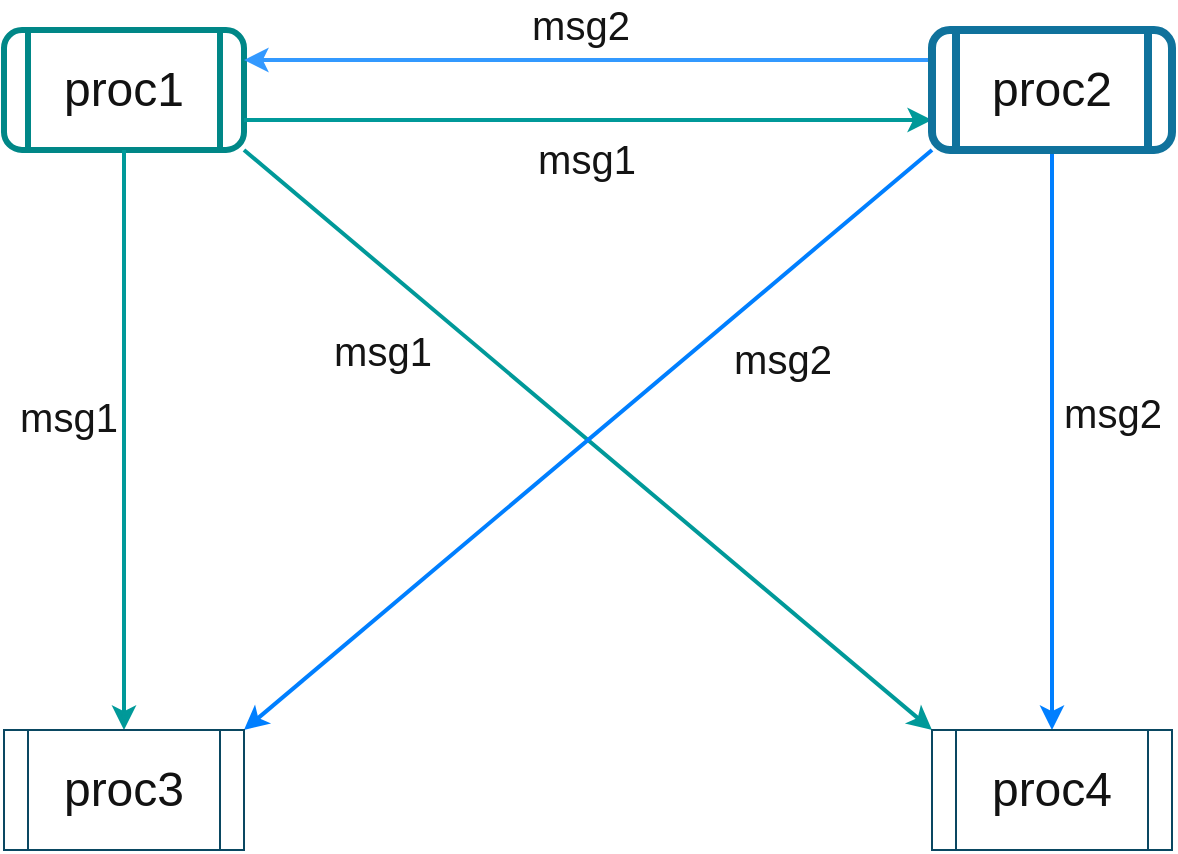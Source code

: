 <mxfile>
    <diagram id="beX-F4t_AgLPDQ07Una3" name="Doble bradcast">
        <mxGraphModel dx="986" dy="466" grid="0" gridSize="10" guides="1" tooltips="1" connect="1" arrows="1" fold="1" page="1" pageScale="1" pageWidth="800" pageHeight="800" background="#ffffff" math="0" shadow="0">
            <root>
                <mxCell id="0"/>
                <mxCell id="1" parent="0"/>
                <mxCell id="5" value="proc1" style="shape=process;whiteSpace=wrap;html=1;backgroundOutline=1;strokeColor=#008787;fillColor=none;fontColor=#121212;fontSize=24;rounded=1;shadow=0;glass=0;strokeWidth=3;" parent="1" vertex="1">
                    <mxGeometry x="123" y="161" width="120" height="60" as="geometry"/>
                </mxCell>
                <mxCell id="29" value="" style="endArrow=classic;html=1;strokeColor=#009999;strokeWidth=2;entryX=0;entryY=0.75;entryDx=0;entryDy=0;exitX=1;exitY=0.75;exitDx=0;exitDy=0;" parent="1" source="5" target="50" edge="1">
                    <mxGeometry relative="1" as="geometry">
                        <mxPoint x="258" y="195" as="sourcePoint"/>
                        <mxPoint x="587" y="206" as="targetPoint"/>
                    </mxGeometry>
                </mxCell>
                <mxCell id="30" value="msg1" style="edgeLabel;resizable=0;html=1;align=center;verticalAlign=middle;strokeColor=#0A4761;fillColor=none;labelBackgroundColor=none;fontColor=#141414;fontSize=20;" parent="29" connectable="0" vertex="1">
                    <mxGeometry relative="1" as="geometry">
                        <mxPoint x="-1" y="19" as="offset"/>
                    </mxGeometry>
                </mxCell>
                <mxCell id="39" value="" style="endArrow=classic;html=1;strokeColor=#3399FF;strokeWidth=2;entryX=1;entryY=0.25;entryDx=0;entryDy=0;exitX=0;exitY=0.25;exitDx=0;exitDy=0;" parent="1" source="50" target="5" edge="1">
                    <mxGeometry relative="1" as="geometry">
                        <mxPoint x="587" y="176" as="sourcePoint"/>
                        <mxPoint x="753.0" y="284" as="targetPoint"/>
                    </mxGeometry>
                </mxCell>
                <mxCell id="40" value="msg2" style="edgeLabel;resizable=0;html=1;align=center;verticalAlign=middle;strokeColor=#0A4761;fillColor=none;labelBackgroundColor=none;fontColor=#141414;fontSize=20;" parent="39" connectable="0" vertex="1">
                    <mxGeometry relative="1" as="geometry">
                        <mxPoint x="-4" y="-18" as="offset"/>
                    </mxGeometry>
                </mxCell>
                <mxCell id="41" value="" style="endArrow=classic;html=1;strokeColor=#009999;strokeWidth=2;exitX=0.5;exitY=1;exitDx=0;exitDy=0;entryX=0.5;entryY=0;entryDx=0;entryDy=0;" parent="1" source="5" target="52" edge="1">
                    <mxGeometry relative="1" as="geometry">
                        <mxPoint x="263" y="211" as="sourcePoint"/>
                        <mxPoint x="183" y="505" as="targetPoint"/>
                    </mxGeometry>
                </mxCell>
                <mxCell id="42" value="msg1" style="edgeLabel;resizable=0;html=1;align=center;verticalAlign=middle;strokeColor=#0A4761;fillColor=none;labelBackgroundColor=none;fontColor=#141414;fontSize=20;" parent="41" connectable="0" vertex="1">
                    <mxGeometry relative="1" as="geometry">
                        <mxPoint x="-28" y="-12" as="offset"/>
                    </mxGeometry>
                </mxCell>
                <mxCell id="43" value="" style="endArrow=classic;html=1;strokeColor=#009999;strokeWidth=2;exitX=1;exitY=1;exitDx=0;exitDy=0;entryX=0;entryY=0;entryDx=0;entryDy=0;" parent="1" source="5" target="51" edge="1">
                    <mxGeometry relative="1" as="geometry">
                        <mxPoint x="273" y="221" as="sourcePoint"/>
                        <mxPoint x="576" y="494" as="targetPoint"/>
                    </mxGeometry>
                </mxCell>
                <mxCell id="44" value="msg1" style="edgeLabel;resizable=0;html=1;align=center;verticalAlign=middle;strokeColor=#0A4761;fillColor=none;labelBackgroundColor=none;fontColor=#141414;fontSize=20;" parent="43" connectable="0" vertex="1">
                    <mxGeometry relative="1" as="geometry">
                        <mxPoint x="-103" y="-45" as="offset"/>
                    </mxGeometry>
                </mxCell>
                <mxCell id="46" value="" style="endArrow=classic;html=1;strokeColor=#007FFF;strokeWidth=2;entryX=0.5;entryY=0;entryDx=0;entryDy=0;exitX=0.5;exitY=1;exitDx=0;exitDy=0;" parent="1" source="50" target="51" edge="1">
                    <mxGeometry relative="1" as="geometry">
                        <mxPoint x="647" y="221" as="sourcePoint"/>
                        <mxPoint x="647" y="505" as="targetPoint"/>
                    </mxGeometry>
                </mxCell>
                <mxCell id="47" value="msg2" style="edgeLabel;resizable=0;html=1;align=center;verticalAlign=middle;strokeColor=#0A4761;fillColor=none;labelBackgroundColor=none;fontColor=#141414;fontSize=20;" parent="46" connectable="0" vertex="1">
                    <mxGeometry relative="1" as="geometry">
                        <mxPoint x="30" y="-14" as="offset"/>
                    </mxGeometry>
                </mxCell>
                <mxCell id="48" value="" style="endArrow=classic;html=1;strokeColor=#007FFF;strokeWidth=2;entryX=1;entryY=0;entryDx=0;entryDy=0;exitX=0;exitY=1;exitDx=0;exitDy=0;" parent="1" source="50" target="52" edge="1">
                    <mxGeometry relative="1" as="geometry">
                        <mxPoint x="587" y="221" as="sourcePoint"/>
                        <mxPoint x="243" y="505" as="targetPoint"/>
                    </mxGeometry>
                </mxCell>
                <mxCell id="49" value="msg2" style="edgeLabel;resizable=0;html=1;align=center;verticalAlign=middle;strokeColor=#0A4761;fillColor=none;labelBackgroundColor=none;fontColor=#141414;fontSize=20;" parent="48" connectable="0" vertex="1">
                    <mxGeometry relative="1" as="geometry">
                        <mxPoint x="97" y="-41" as="offset"/>
                    </mxGeometry>
                </mxCell>
                <mxCell id="50" value="proc2" style="shape=process;whiteSpace=wrap;html=1;backgroundOutline=1;strokeColor=#10729C;fillColor=none;fontColor=#121212;fontSize=24;strokeWidth=4;rounded=1;" parent="1" vertex="1">
                    <mxGeometry x="587" y="161" width="120" height="60" as="geometry"/>
                </mxCell>
                <mxCell id="51" value="proc4" style="shape=process;whiteSpace=wrap;html=1;backgroundOutline=1;strokeColor=#0A4761;fillColor=none;fontColor=#121212;fontSize=24;" parent="1" vertex="1">
                    <mxGeometry x="587" y="511" width="120" height="60" as="geometry"/>
                </mxCell>
                <mxCell id="52" value="proc3" style="shape=process;whiteSpace=wrap;html=1;backgroundOutline=1;strokeColor=#0A4761;fillColor=none;fontColor=#121212;fontSize=24;" parent="1" vertex="1">
                    <mxGeometry x="123" y="511" width="120" height="60" as="geometry"/>
                </mxCell>
            </root>
        </mxGraphModel>
    </diagram>
    <diagram id="GgEUFOd3hVgupHq9n8KY" name="Crash Broadcast">
        <mxGraphModel dx="1233" dy="583" grid="0" gridSize="10" guides="1" tooltips="1" connect="1" arrows="1" fold="1" page="1" pageScale="1" pageWidth="800" pageHeight="800" background="#ffffff" math="0" shadow="0">
            <root>
                <mxCell id="0"/>
                <mxCell id="1" parent="0"/>
                <mxCell id="CrDPl0CJK6HGTB5vEkU--1" value="proc1" style="shape=process;whiteSpace=wrap;html=1;backgroundOutline=1;strokeColor=#148CBF;fillColor=none;fontColor=#121212;fontSize=24;strokeWidth=3;rounded=1;" parent="1" vertex="1">
                    <mxGeometry x="123" y="161" width="120" height="60" as="geometry"/>
                </mxCell>
                <mxCell id="CrDPl0CJK6HGTB5vEkU--2" value="" style="endArrow=classic;html=1;strokeColor=#221AF0;strokeWidth=2;entryX=0;entryY=0.75;entryDx=0;entryDy=0;exitX=1;exitY=0.75;exitDx=0;exitDy=0;" parent="1" source="CrDPl0CJK6HGTB5vEkU--1" target="CrDPl0CJK6HGTB5vEkU--8" edge="1">
                    <mxGeometry relative="1" as="geometry">
                        <mxPoint x="258" y="195" as="sourcePoint"/>
                        <mxPoint x="587" y="206" as="targetPoint"/>
                    </mxGeometry>
                </mxCell>
                <mxCell id="CrDPl0CJK6HGTB5vEkU--3" value="msg1" style="edgeLabel;resizable=0;html=1;align=center;verticalAlign=middle;strokeColor=#0A4761;fillColor=none;labelBackgroundColor=none;fontColor=#141414;fontSize=20;" parent="CrDPl0CJK6HGTB5vEkU--2" connectable="0" vertex="1">
                    <mxGeometry relative="1" as="geometry">
                        <mxPoint x="-1" y="19" as="offset"/>
                    </mxGeometry>
                </mxCell>
                <mxCell id="CrDPl0CJK6HGTB5vEkU--4" value="" style="endArrow=classic;html=1;strokeColor=#221AF0;strokeWidth=2;exitX=0.5;exitY=1;exitDx=0;exitDy=0;entryX=0.5;entryY=0;entryDx=0;entryDy=0;" parent="1" source="CrDPl0CJK6HGTB5vEkU--1" target="CrDPl0CJK6HGTB5vEkU--10" edge="1">
                    <mxGeometry relative="1" as="geometry">
                        <mxPoint x="263" y="211" as="sourcePoint"/>
                        <mxPoint x="183" y="505" as="targetPoint"/>
                    </mxGeometry>
                </mxCell>
                <mxCell id="CrDPl0CJK6HGTB5vEkU--5" value="msg1" style="edgeLabel;resizable=0;html=1;align=center;verticalAlign=middle;strokeColor=#0A4761;fillColor=none;labelBackgroundColor=none;fontColor=#141414;fontSize=20;" parent="CrDPl0CJK6HGTB5vEkU--4" connectable="0" vertex="1">
                    <mxGeometry relative="1" as="geometry">
                        <mxPoint x="-28" y="-12" as="offset"/>
                    </mxGeometry>
                </mxCell>
                <mxCell id="CrDPl0CJK6HGTB5vEkU--6" value="" style="endArrow=classic;html=1;strokeColor=#221AF0;strokeWidth=2;exitX=1;exitY=1;exitDx=0;exitDy=0;entryX=0;entryY=0;entryDx=0;entryDy=0;" parent="1" source="CrDPl0CJK6HGTB5vEkU--1" target="CrDPl0CJK6HGTB5vEkU--9" edge="1">
                    <mxGeometry relative="1" as="geometry">
                        <mxPoint x="273" y="221" as="sourcePoint"/>
                        <mxPoint x="576" y="494" as="targetPoint"/>
                    </mxGeometry>
                </mxCell>
                <mxCell id="CrDPl0CJK6HGTB5vEkU--7" value="msg1" style="edgeLabel;resizable=0;html=1;align=center;verticalAlign=middle;strokeColor=#0A4761;fillColor=none;labelBackgroundColor=none;fontColor=#141414;fontSize=20;" parent="CrDPl0CJK6HGTB5vEkU--6" connectable="0" vertex="1">
                    <mxGeometry relative="1" as="geometry">
                        <mxPoint x="29" y="-14" as="offset"/>
                    </mxGeometry>
                </mxCell>
                <mxCell id="CrDPl0CJK6HGTB5vEkU--8" value="proc2" style="shape=process;whiteSpace=wrap;html=1;backgroundOutline=1;strokeColor=#0A4761;fillColor=none;fontColor=#121212;fontSize=24;" parent="1" vertex="1">
                    <mxGeometry x="587" y="161" width="120" height="60" as="geometry"/>
                </mxCell>
                <mxCell id="CrDPl0CJK6HGTB5vEkU--9" value="proc4" style="shape=process;whiteSpace=wrap;html=1;backgroundOutline=1;strokeColor=#0A4761;fillColor=none;fontColor=#121212;fontSize=24;" parent="1" vertex="1">
                    <mxGeometry x="587" y="511" width="120" height="60" as="geometry"/>
                </mxCell>
                <mxCell id="CrDPl0CJK6HGTB5vEkU--10" value="proc3" style="shape=process;whiteSpace=wrap;html=1;backgroundOutline=1;strokeColor=#0A4761;fillColor=none;fontColor=#121212;fontSize=24;" parent="1" vertex="1">
                    <mxGeometry x="123" y="511" width="120" height="60" as="geometry"/>
                </mxCell>
                <mxCell id="CrDPl0CJK6HGTB5vEkU--11" value="" style="verticalLabelPosition=bottom;verticalAlign=top;html=1;shape=mxgraph.basic.no_symbol;fillColor=none;fontColor=#ffffff;strokeColor=#870034;strokeWidth=3;" parent="1" vertex="1">
                    <mxGeometry x="130" y="141" width="100" height="100" as="geometry"/>
                </mxCell>
            </root>
        </mxGraphModel>
    </diagram>
    <diagram id="vbzSJJ8pER_WqIfGqHCs" name="Trasmicion">
        <mxGraphModel dx="1517" dy="717" grid="0" gridSize="10" guides="1" tooltips="1" connect="1" arrows="1" fold="1" page="1" pageScale="1" pageWidth="1400" pageHeight="800" background="#ffffff" math="0" shadow="0">
            <root>
                <mxCell id="0"/>
                <mxCell id="1" parent="0"/>
                <mxCell id="3_-E5bvLriTWM_X0jZ2d-10" style="edgeStyle=none;html=1;exitX=0.5;exitY=1;exitDx=0;exitDy=0;entryX=0;entryY=0.5;entryDx=0;entryDy=0;strokeColor=#696969;strokeWidth=2;" edge="1" parent="1" source="3_-E5bvLriTWM_X0jZ2d-1" target="3_-E5bvLriTWM_X0jZ2d-7">
                    <mxGeometry relative="1" as="geometry"/>
                </mxCell>
                <mxCell id="3_-E5bvLriTWM_X0jZ2d-1" value="proc1" style="shape=process;whiteSpace=wrap;html=1;backgroundOutline=1;strokeColor=#008787;fillColor=none;fontColor=#121212;fontSize=24;rounded=1;shadow=0;glass=0;strokeWidth=3;" vertex="1" parent="1">
                    <mxGeometry x="60" y="183" width="120" height="60" as="geometry"/>
                </mxCell>
                <mxCell id="3_-E5bvLriTWM_X0jZ2d-6" value="proc2" style="shape=process;whiteSpace=wrap;html=1;backgroundOutline=1;strokeColor=#10729C;fillColor=none;fontColor=#121212;fontSize=24;strokeWidth=2;rounded=0;" vertex="1" parent="1">
                    <mxGeometry x="524" y="183" width="120" height="60" as="geometry"/>
                </mxCell>
                <mxCell id="3_-E5bvLriTWM_X0jZ2d-9" style="edgeStyle=none;html=1;exitX=1;exitY=0.5;exitDx=0;exitDy=0;entryX=0.5;entryY=1;entryDx=0;entryDy=0;strokeColor=#696969;strokeWidth=2;" edge="1" parent="1" source="3_-E5bvLriTWM_X0jZ2d-7" target="3_-E5bvLriTWM_X0jZ2d-6">
                    <mxGeometry relative="1" as="geometry"/>
                </mxCell>
                <mxCell id="3_-E5bvLriTWM_X0jZ2d-7" value="leader" style="shape=process;whiteSpace=wrap;html=1;backgroundOutline=1;strokeColor=#10729C;fillColor=none;fontColor=#121212;fontSize=24;strokeWidth=2;rounded=0;" vertex="1" parent="1">
                    <mxGeometry x="285" y="334" width="120" height="60" as="geometry"/>
                </mxCell>
                <mxCell id="3_-E5bvLriTWM_X0jZ2d-8" style="edgeStyle=none;html=1;exitX=0.75;exitY=0;exitDx=0;exitDy=0;" edge="1" parent="1" source="3_-E5bvLriTWM_X0jZ2d-7" target="3_-E5bvLriTWM_X0jZ2d-7">
                    <mxGeometry relative="1" as="geometry"/>
                </mxCell>
                <mxCell id="3_-E5bvLriTWM_X0jZ2d-11" value="" style="swimlane;childLayout=stackLayout;resizeParent=1;resizeParentMax=0;horizontal=1;startSize=20;horizontalStack=0;html=1;rounded=0;strokeWidth=2;" vertex="1" parent="1">
                    <mxGeometry x="281" y="435" width="135" height="98" as="geometry"/>
                </mxCell>
                <mxCell id="3_-E5bvLriTWM_X0jZ2d-12" value="sms-1" style="swimlane;startSize=20;horizontal=0;html=1;rounded=0;strokeWidth=2;" vertex="1" collapsed="1" parent="3_-E5bvLriTWM_X0jZ2d-11">
                    <mxGeometry y="20" width="135" height="26" as="geometry">
                        <mxRectangle y="20" width="481" height="120" as="alternateBounds"/>
                    </mxGeometry>
                </mxCell>
                <mxCell id="3_-E5bvLriTWM_X0jZ2d-13" value="sms-3" style="swimlane;startSize=20;horizontal=0;html=1;rounded=0;strokeWidth=2;" vertex="1" collapsed="1" parent="3_-E5bvLriTWM_X0jZ2d-11">
                    <mxGeometry y="46" width="135" height="26" as="geometry">
                        <mxRectangle y="46" width="481" height="120" as="alternateBounds"/>
                    </mxGeometry>
                </mxCell>
                <mxCell id="3_-E5bvLriTWM_X0jZ2d-14" value="-" style="swimlane;startSize=20;horizontal=0;html=1;rounded=0;strokeWidth=2;fillColor=#f5f5f5;fontColor=#333333;strokeColor=#666666;" vertex="1" collapsed="1" parent="3_-E5bvLriTWM_X0jZ2d-11">
                    <mxGeometry y="72" width="135" height="26" as="geometry">
                        <mxRectangle y="72" width="481" height="120" as="alternateBounds"/>
                    </mxGeometry>
                </mxCell>
                <mxCell id="3_-E5bvLriTWM_X0jZ2d-21" value=".&lt;br style=&quot;font-size: 14px;&quot;&gt;." style="text;html=1;align=center;verticalAlign=middle;resizable=0;points=[];autosize=1;strokeColor=none;fillColor=none;fontColor=#121212;strokeWidth=4;fontSize=14;" vertex="1" parent="1">
                    <mxGeometry x="331" y="389" width="22" height="46" as="geometry"/>
                </mxCell>
                <mxCell id="3_-E5bvLriTWM_X0jZ2d-23" value="proc1" style="shape=process;whiteSpace=wrap;html=1;backgroundOutline=1;strokeColor=#008787;fillColor=none;fontColor=#121212;fontSize=24;rounded=1;shadow=0;glass=0;strokeWidth=3;" vertex="1" parent="1">
                    <mxGeometry x="780" y="180" width="121" height="61" as="geometry"/>
                </mxCell>
                <mxCell id="3_-E5bvLriTWM_X0jZ2d-24" value="" style="endArrow=classic;html=1;strokeColor=#009999;strokeWidth=2;entryX=0;entryY=0.5;entryDx=0;entryDy=0;exitX=1;exitY=0.5;exitDx=0;exitDy=0;dashed=1;" edge="1" parent="1" source="3_-E5bvLriTWM_X0jZ2d-23" target="3_-E5bvLriTWM_X0jZ2d-30">
                    <mxGeometry relative="1" as="geometry">
                        <mxPoint x="916" y="215" as="sourcePoint"/>
                        <mxPoint x="1245" y="226" as="targetPoint"/>
                    </mxGeometry>
                </mxCell>
                <mxCell id="3_-E5bvLriTWM_X0jZ2d-26" value="sms-3" style="edgeLabel;resizable=0;html=1;align=center;verticalAlign=middle;strokeColor=#0A4761;fillColor=none;labelBackgroundColor=none;fontColor=#141414;fontSize=20;" connectable="0" vertex="1" parent="3_-E5bvLriTWM_X0jZ2d-24">
                    <mxGeometry relative="1" as="geometry">
                        <mxPoint x="-11" y="-22" as="offset"/>
                    </mxGeometry>
                </mxCell>
                <mxCell id="3_-E5bvLriTWM_X0jZ2d-27" value="sms-1" style="edgeLabel;resizable=0;html=1;align=center;verticalAlign=middle;strokeColor=#0A4761;fillColor=none;labelBackgroundColor=none;fontColor=#141414;fontSize=20;" connectable="0" vertex="1" parent="3_-E5bvLriTWM_X0jZ2d-24">
                    <mxGeometry relative="1" as="geometry">
                        <mxPoint x="88" y="53" as="offset"/>
                    </mxGeometry>
                </mxCell>
                <mxCell id="3_-E5bvLriTWM_X0jZ2d-39" value="sms-3" style="edgeLabel;resizable=0;html=1;align=center;verticalAlign=middle;strokeColor=#0A4761;fillColor=none;labelBackgroundColor=none;fontColor=#141414;fontSize=20;" connectable="0" vertex="1" parent="3_-E5bvLriTWM_X0jZ2d-24">
                    <mxGeometry relative="1" as="geometry">
                        <mxPoint x="182" y="190" as="offset"/>
                    </mxGeometry>
                </mxCell>
                <mxCell id="3_-E5bvLriTWM_X0jZ2d-29" style="edgeStyle=none;html=1;exitX=0.75;exitY=1;exitDx=0;exitDy=0;dashed=1;strokeColor=#696969;strokeWidth=2;entryX=1;entryY=0.75;entryDx=0;entryDy=0;" edge="1" parent="1" source="3_-E5bvLriTWM_X0jZ2d-30" target="3_-E5bvLriTWM_X0jZ2d-32">
                    <mxGeometry relative="1" as="geometry">
                        <mxPoint x="1352.298" y="405.14" as="targetPoint"/>
                        <Array as="points">
                            <mxPoint x="1339" y="383"/>
                            <mxPoint x="1083" y="383"/>
                        </Array>
                    </mxGeometry>
                </mxCell>
                <mxCell id="3_-E5bvLriTWM_X0jZ2d-30" value="proc2" style="shape=process;whiteSpace=wrap;html=1;backgroundOutline=1;strokeColor=#10729C;fillColor=none;fontColor=#121212;fontSize=24;strokeWidth=2;rounded=0;" vertex="1" parent="1">
                    <mxGeometry x="1245" y="181" width="120" height="60" as="geometry"/>
                </mxCell>
                <mxCell id="3_-E5bvLriTWM_X0jZ2d-31" style="edgeStyle=none;html=1;exitX=1;exitY=0.5;exitDx=0;exitDy=0;entryX=0.5;entryY=1;entryDx=0;entryDy=0;strokeColor=#696969;strokeWidth=2;" edge="1" parent="1" source="3_-E5bvLriTWM_X0jZ2d-32" target="3_-E5bvLriTWM_X0jZ2d-30">
                    <mxGeometry relative="1" as="geometry"/>
                </mxCell>
                <mxCell id="3_-E5bvLriTWM_X0jZ2d-32" value="leader" style="shape=process;whiteSpace=wrap;html=1;backgroundOutline=1;strokeColor=#10729C;fillColor=none;fontColor=#121212;fontSize=24;strokeWidth=2;rounded=0;" vertex="1" parent="1">
                    <mxGeometry x="942" y="282" width="120" height="60" as="geometry"/>
                </mxCell>
                <mxCell id="3_-E5bvLriTWM_X0jZ2d-33" style="edgeStyle=none;html=1;exitX=0.75;exitY=0;exitDx=0;exitDy=0;" edge="1" parent="1" source="3_-E5bvLriTWM_X0jZ2d-32" target="3_-E5bvLriTWM_X0jZ2d-32">
                    <mxGeometry relative="1" as="geometry"/>
                </mxCell>
                <mxCell id="3_-E5bvLriTWM_X0jZ2d-34" value="" style="swimlane;childLayout=stackLayout;resizeParent=1;resizeParentMax=0;horizontal=1;startSize=20;horizontalStack=0;html=1;rounded=0;strokeWidth=2;" vertex="1" parent="1">
                    <mxGeometry x="933" y="385" width="135" height="98" as="geometry"/>
                </mxCell>
                <mxCell id="3_-E5bvLriTWM_X0jZ2d-35" value="sms-1" style="swimlane;startSize=20;horizontal=0;html=1;rounded=0;strokeWidth=2;" vertex="1" collapsed="1" parent="3_-E5bvLriTWM_X0jZ2d-34">
                    <mxGeometry y="20" width="135" height="26" as="geometry">
                        <mxRectangle y="20" width="481" height="120" as="alternateBounds"/>
                    </mxGeometry>
                </mxCell>
                <mxCell id="3_-E5bvLriTWM_X0jZ2d-36" value="sms-3" style="swimlane;startSize=20;horizontal=0;html=1;rounded=0;strokeWidth=2;" vertex="1" collapsed="1" parent="3_-E5bvLriTWM_X0jZ2d-34">
                    <mxGeometry y="46" width="135" height="26" as="geometry">
                        <mxRectangle y="46" width="481" height="120" as="alternateBounds"/>
                    </mxGeometry>
                </mxCell>
                <mxCell id="3_-E5bvLriTWM_X0jZ2d-41" style="edgeStyle=none;html=1;dashed=1;strokeColor=#696969;strokeWidth=2;fontSize=14;fontColor=#121212;" edge="1" parent="3_-E5bvLriTWM_X0jZ2d-34" source="3_-E5bvLriTWM_X0jZ2d-37" target="3_-E5bvLriTWM_X0jZ2d-36">
                    <mxGeometry relative="1" as="geometry"/>
                </mxCell>
                <mxCell id="3_-E5bvLriTWM_X0jZ2d-37" value="-" style="swimlane;startSize=20;horizontal=0;html=1;rounded=0;strokeWidth=2;fillColor=#f5f5f5;fontColor=#333333;strokeColor=#666666;" vertex="1" collapsed="1" parent="3_-E5bvLriTWM_X0jZ2d-34">
                    <mxGeometry y="72" width="135" height="26" as="geometry">
                        <mxRectangle y="72" width="481" height="120" as="alternateBounds"/>
                    </mxGeometry>
                </mxCell>
                <mxCell id="3_-E5bvLriTWM_X0jZ2d-38" value=".&lt;br style=&quot;font-size: 14px;&quot;&gt;." style="text;html=1;align=center;verticalAlign=middle;resizable=0;points=[];autosize=1;strokeColor=none;fillColor=none;fontColor=#121212;strokeWidth=4;fontSize=14;" vertex="1" parent="1">
                    <mxGeometry x="984" y="338" width="22" height="46" as="geometry"/>
                </mxCell>
                <mxCell id="3_-E5bvLriTWM_X0jZ2d-42" value="sms-3" style="edgeLabel;resizable=0;html=1;align=center;verticalAlign=middle;strokeColor=#0A4761;fillColor=none;labelBackgroundColor=none;fontColor=#141414;fontSize=20;" connectable="0" vertex="1" parent="1">
                    <mxGeometry x="168" y="316" as="geometry"/>
                </mxCell>
                <mxCell id="3_-E5bvLriTWM_X0jZ2d-43" value="sms-1" style="edgeLabel;resizable=0;html=1;align=center;verticalAlign=middle;strokeColor=#0A4761;fillColor=none;labelBackgroundColor=none;fontColor=#141414;fontSize=20;" connectable="0" vertex="1" parent="1">
                    <mxGeometry x="524" y="313" as="geometry"/>
                </mxCell>
                <mxCell id="3_-E5bvLriTWM_X0jZ2d-44" value="" style="endArrow=none;html=1;dashed=1;strokeColor=#696969;strokeWidth=2;fontSize=14;fontColor=#121212;" edge="1" parent="1">
                    <mxGeometry width="50" height="50" relative="1" as="geometry">
                        <mxPoint x="709" y="715" as="sourcePoint"/>
                        <mxPoint x="704" y="117" as="targetPoint"/>
                    </mxGeometry>
                </mxCell>
            </root>
        </mxGraphModel>
    </diagram>
</mxfile>